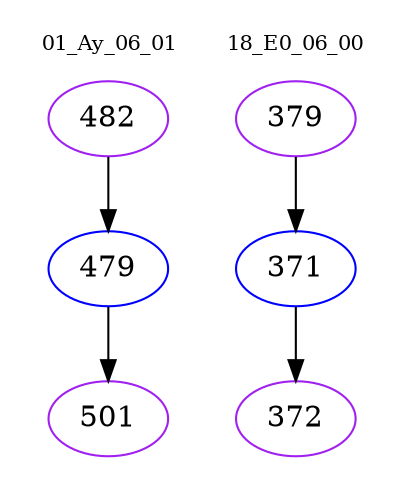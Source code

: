 digraph{
subgraph cluster_0 {
color = white
label = "01_Ay_06_01";
fontsize=10;
T0_482 [label="482", color="purple"]
T0_482 -> T0_479 [color="black"]
T0_479 [label="479", color="blue"]
T0_479 -> T0_501 [color="black"]
T0_501 [label="501", color="purple"]
}
subgraph cluster_1 {
color = white
label = "18_E0_06_00";
fontsize=10;
T1_379 [label="379", color="purple"]
T1_379 -> T1_371 [color="black"]
T1_371 [label="371", color="blue"]
T1_371 -> T1_372 [color="black"]
T1_372 [label="372", color="purple"]
}
}
